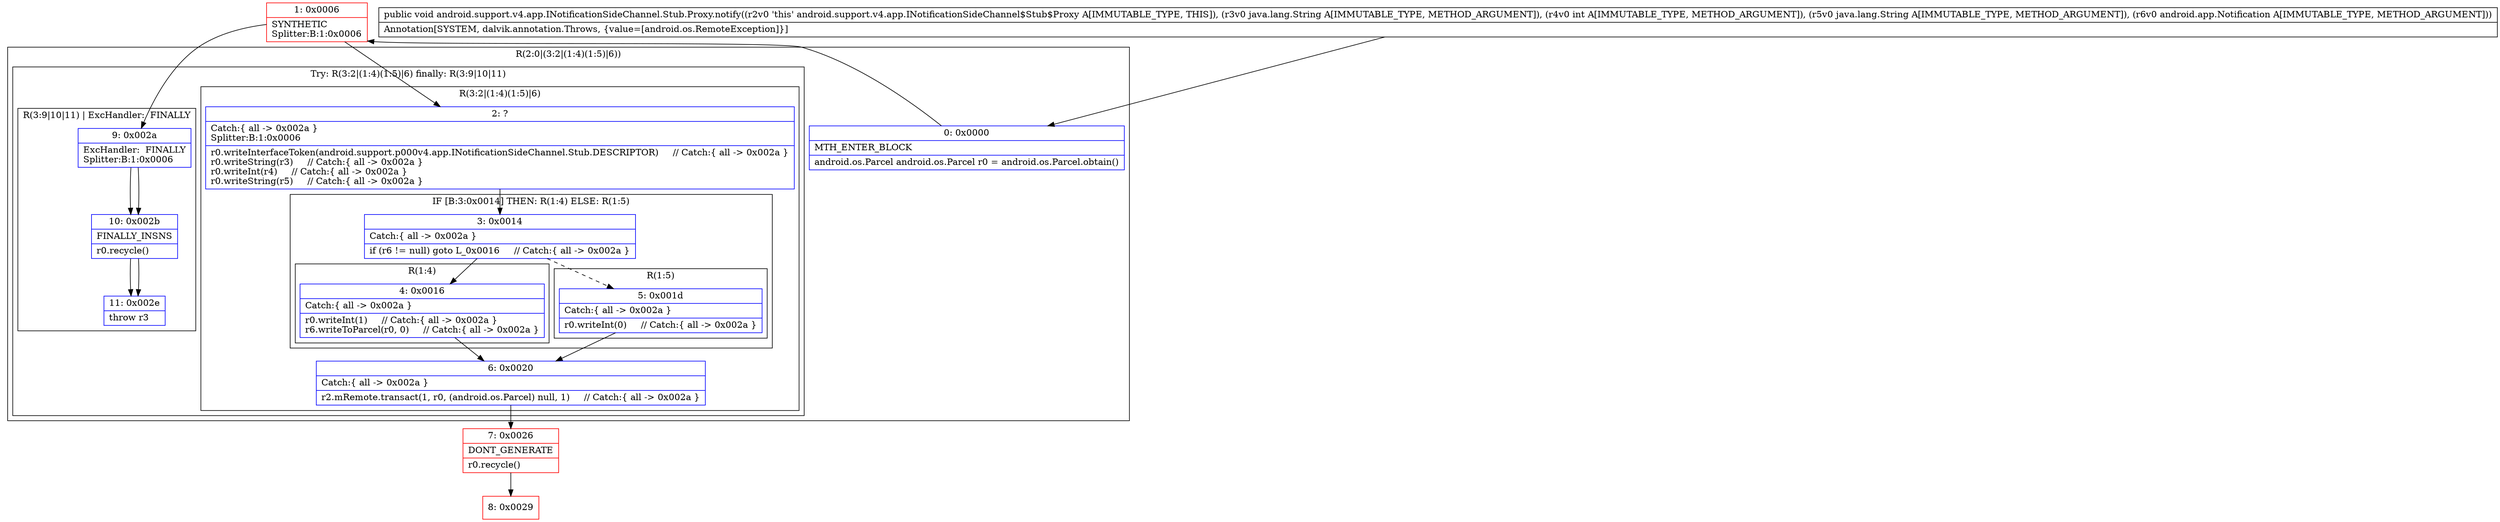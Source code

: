 digraph "CFG forandroid.support.v4.app.INotificationSideChannel.Stub.Proxy.notify(Ljava\/lang\/String;ILjava\/lang\/String;Landroid\/app\/Notification;)V" {
subgraph cluster_Region_2062980176 {
label = "R(2:0|(3:2|(1:4)(1:5)|6))";
node [shape=record,color=blue];
Node_0 [shape=record,label="{0\:\ 0x0000|MTH_ENTER_BLOCK\l|android.os.Parcel android.os.Parcel r0 = android.os.Parcel.obtain()\l}"];
subgraph cluster_TryCatchRegion_1793959258 {
label = "Try: R(3:2|(1:4)(1:5)|6) finally: R(3:9|10|11)";
node [shape=record,color=blue];
subgraph cluster_Region_1962671562 {
label = "R(3:2|(1:4)(1:5)|6)";
node [shape=record,color=blue];
Node_2 [shape=record,label="{2\:\ ?|Catch:\{ all \-\> 0x002a \}\lSplitter:B:1:0x0006\l|r0.writeInterfaceToken(android.support.p000v4.app.INotificationSideChannel.Stub.DESCRIPTOR)     \/\/ Catch:\{ all \-\> 0x002a \}\lr0.writeString(r3)     \/\/ Catch:\{ all \-\> 0x002a \}\lr0.writeInt(r4)     \/\/ Catch:\{ all \-\> 0x002a \}\lr0.writeString(r5)     \/\/ Catch:\{ all \-\> 0x002a \}\l}"];
subgraph cluster_IfRegion_654292445 {
label = "IF [B:3:0x0014] THEN: R(1:4) ELSE: R(1:5)";
node [shape=record,color=blue];
Node_3 [shape=record,label="{3\:\ 0x0014|Catch:\{ all \-\> 0x002a \}\l|if (r6 != null) goto L_0x0016     \/\/ Catch:\{ all \-\> 0x002a \}\l}"];
subgraph cluster_Region_488382119 {
label = "R(1:4)";
node [shape=record,color=blue];
Node_4 [shape=record,label="{4\:\ 0x0016|Catch:\{ all \-\> 0x002a \}\l|r0.writeInt(1)     \/\/ Catch:\{ all \-\> 0x002a \}\lr6.writeToParcel(r0, 0)     \/\/ Catch:\{ all \-\> 0x002a \}\l}"];
}
subgraph cluster_Region_1566762256 {
label = "R(1:5)";
node [shape=record,color=blue];
Node_5 [shape=record,label="{5\:\ 0x001d|Catch:\{ all \-\> 0x002a \}\l|r0.writeInt(0)     \/\/ Catch:\{ all \-\> 0x002a \}\l}"];
}
}
Node_6 [shape=record,label="{6\:\ 0x0020|Catch:\{ all \-\> 0x002a \}\l|r2.mRemote.transact(1, r0, (android.os.Parcel) null, 1)     \/\/ Catch:\{ all \-\> 0x002a \}\l}"];
}
subgraph cluster_Region_335064824 {
label = "R(3:9|10|11) | ExcHandler:  FINALLY\l";
node [shape=record,color=blue];
Node_9 [shape=record,label="{9\:\ 0x002a|ExcHandler:  FINALLY\lSplitter:B:1:0x0006\l}"];
Node_10 [shape=record,label="{10\:\ 0x002b|FINALLY_INSNS\l|r0.recycle()\l}"];
Node_11 [shape=record,label="{11\:\ 0x002e|throw r3\l}"];
}
}
}
subgraph cluster_Region_335064824 {
label = "R(3:9|10|11) | ExcHandler:  FINALLY\l";
node [shape=record,color=blue];
Node_9 [shape=record,label="{9\:\ 0x002a|ExcHandler:  FINALLY\lSplitter:B:1:0x0006\l}"];
Node_10 [shape=record,label="{10\:\ 0x002b|FINALLY_INSNS\l|r0.recycle()\l}"];
Node_11 [shape=record,label="{11\:\ 0x002e|throw r3\l}"];
}
Node_1 [shape=record,color=red,label="{1\:\ 0x0006|SYNTHETIC\lSplitter:B:1:0x0006\l}"];
Node_7 [shape=record,color=red,label="{7\:\ 0x0026|DONT_GENERATE\l|r0.recycle()\l}"];
Node_8 [shape=record,color=red,label="{8\:\ 0x0029}"];
MethodNode[shape=record,label="{public void android.support.v4.app.INotificationSideChannel.Stub.Proxy.notify((r2v0 'this' android.support.v4.app.INotificationSideChannel$Stub$Proxy A[IMMUTABLE_TYPE, THIS]), (r3v0 java.lang.String A[IMMUTABLE_TYPE, METHOD_ARGUMENT]), (r4v0 int A[IMMUTABLE_TYPE, METHOD_ARGUMENT]), (r5v0 java.lang.String A[IMMUTABLE_TYPE, METHOD_ARGUMENT]), (r6v0 android.app.Notification A[IMMUTABLE_TYPE, METHOD_ARGUMENT]))  | Annotation[SYSTEM, dalvik.annotation.Throws, \{value=[android.os.RemoteException]\}]\l}"];
MethodNode -> Node_0;
Node_0 -> Node_1;
Node_2 -> Node_3;
Node_3 -> Node_4;
Node_3 -> Node_5[style=dashed];
Node_4 -> Node_6;
Node_5 -> Node_6;
Node_6 -> Node_7;
Node_9 -> Node_10;
Node_10 -> Node_11;
Node_9 -> Node_10;
Node_10 -> Node_11;
Node_1 -> Node_2;
Node_1 -> Node_9;
Node_7 -> Node_8;
}


